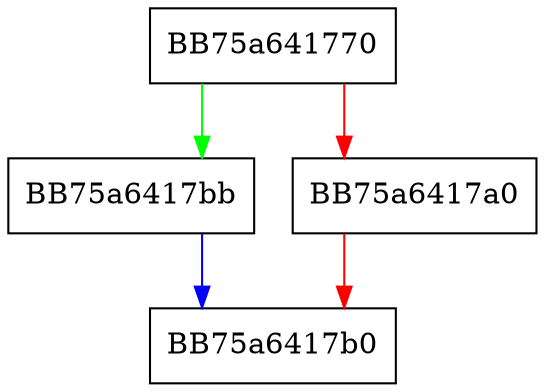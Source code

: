 digraph SSE_cvtsi2ss32 {
  node [shape="box"];
  graph [splines=ortho];
  BB75a641770 -> BB75a6417bb [color="green"];
  BB75a641770 -> BB75a6417a0 [color="red"];
  BB75a6417a0 -> BB75a6417b0 [color="red"];
  BB75a6417bb -> BB75a6417b0 [color="blue"];
}